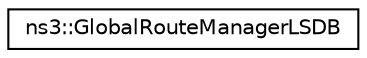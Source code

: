 digraph "Graphical Class Hierarchy"
{
 // LATEX_PDF_SIZE
  edge [fontname="Helvetica",fontsize="10",labelfontname="Helvetica",labelfontsize="10"];
  node [fontname="Helvetica",fontsize="10",shape=record];
  rankdir="LR";
  Node0 [label="ns3::GlobalRouteManagerLSDB",height=0.2,width=0.4,color="black", fillcolor="white", style="filled",URL="$classns3_1_1_global_route_manager_l_s_d_b.html",tooltip="The Link State DataBase (LSDB) of the Global Route Manager."];
}
